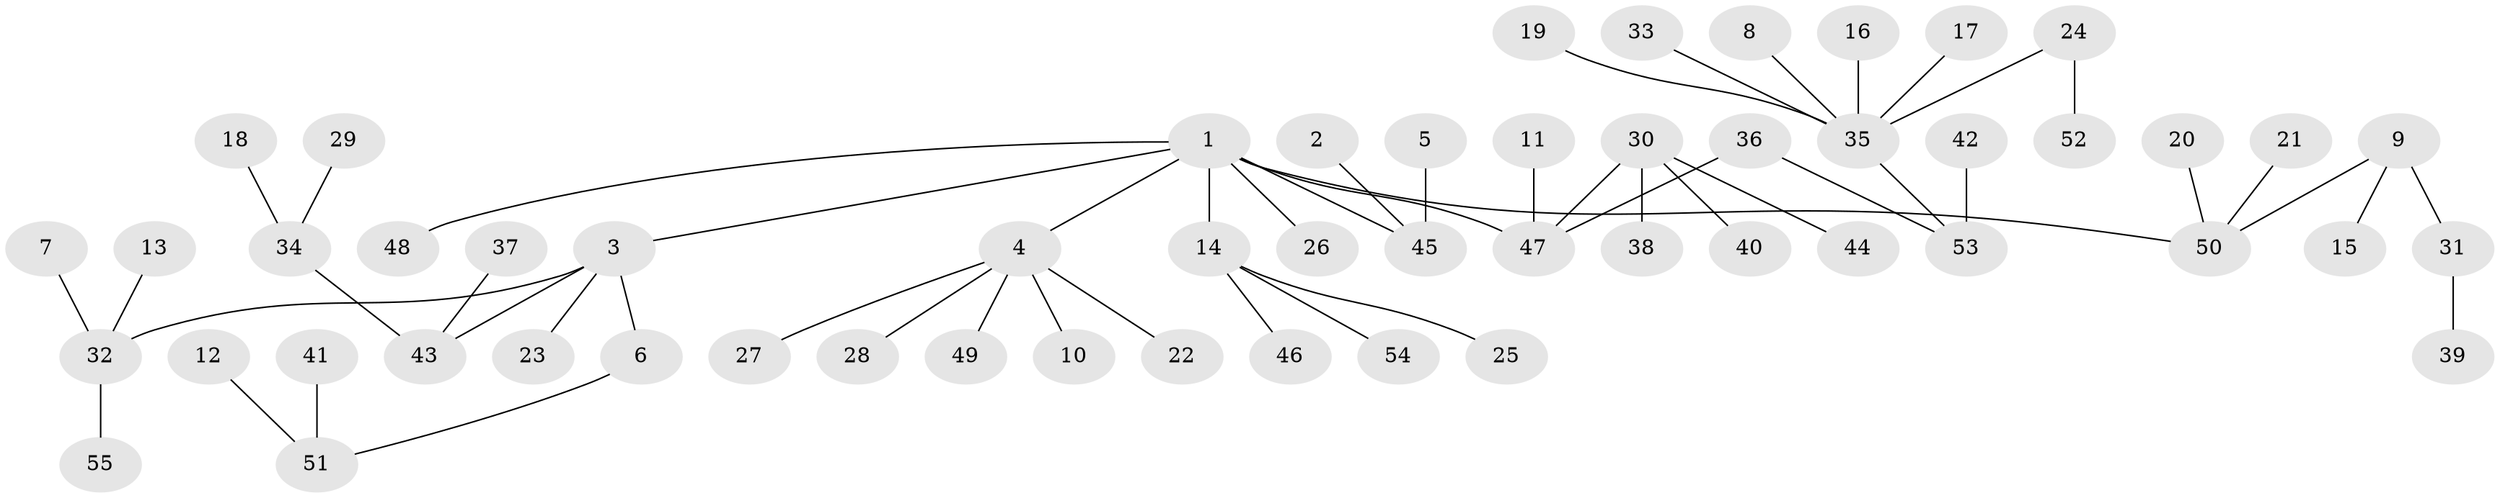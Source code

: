 // original degree distribution, {8: 0.00909090909090909, 4: 0.06363636363636363, 2: 0.20909090909090908, 5: 0.045454545454545456, 6: 0.00909090909090909, 1: 0.5363636363636364, 3: 0.11818181818181818, 7: 0.00909090909090909}
// Generated by graph-tools (version 1.1) at 2025/50/03/09/25 03:50:19]
// undirected, 55 vertices, 54 edges
graph export_dot {
graph [start="1"]
  node [color=gray90,style=filled];
  1;
  2;
  3;
  4;
  5;
  6;
  7;
  8;
  9;
  10;
  11;
  12;
  13;
  14;
  15;
  16;
  17;
  18;
  19;
  20;
  21;
  22;
  23;
  24;
  25;
  26;
  27;
  28;
  29;
  30;
  31;
  32;
  33;
  34;
  35;
  36;
  37;
  38;
  39;
  40;
  41;
  42;
  43;
  44;
  45;
  46;
  47;
  48;
  49;
  50;
  51;
  52;
  53;
  54;
  55;
  1 -- 3 [weight=1.0];
  1 -- 4 [weight=1.0];
  1 -- 14 [weight=1.0];
  1 -- 26 [weight=1.0];
  1 -- 45 [weight=1.0];
  1 -- 47 [weight=1.0];
  1 -- 48 [weight=1.0];
  1 -- 50 [weight=1.0];
  2 -- 45 [weight=1.0];
  3 -- 6 [weight=1.0];
  3 -- 23 [weight=1.0];
  3 -- 32 [weight=1.0];
  3 -- 43 [weight=1.0];
  4 -- 10 [weight=1.0];
  4 -- 22 [weight=1.0];
  4 -- 27 [weight=1.0];
  4 -- 28 [weight=1.0];
  4 -- 49 [weight=1.0];
  5 -- 45 [weight=1.0];
  6 -- 51 [weight=1.0];
  7 -- 32 [weight=1.0];
  8 -- 35 [weight=1.0];
  9 -- 15 [weight=1.0];
  9 -- 31 [weight=1.0];
  9 -- 50 [weight=1.0];
  11 -- 47 [weight=1.0];
  12 -- 51 [weight=1.0];
  13 -- 32 [weight=1.0];
  14 -- 25 [weight=1.0];
  14 -- 46 [weight=1.0];
  14 -- 54 [weight=1.0];
  16 -- 35 [weight=1.0];
  17 -- 35 [weight=1.0];
  18 -- 34 [weight=1.0];
  19 -- 35 [weight=1.0];
  20 -- 50 [weight=1.0];
  21 -- 50 [weight=1.0];
  24 -- 35 [weight=1.0];
  24 -- 52 [weight=1.0];
  29 -- 34 [weight=1.0];
  30 -- 38 [weight=1.0];
  30 -- 40 [weight=1.0];
  30 -- 44 [weight=1.0];
  30 -- 47 [weight=1.0];
  31 -- 39 [weight=1.0];
  32 -- 55 [weight=1.0];
  33 -- 35 [weight=1.0];
  34 -- 43 [weight=1.0];
  35 -- 53 [weight=1.0];
  36 -- 47 [weight=1.0];
  36 -- 53 [weight=1.0];
  37 -- 43 [weight=1.0];
  41 -- 51 [weight=1.0];
  42 -- 53 [weight=1.0];
}
